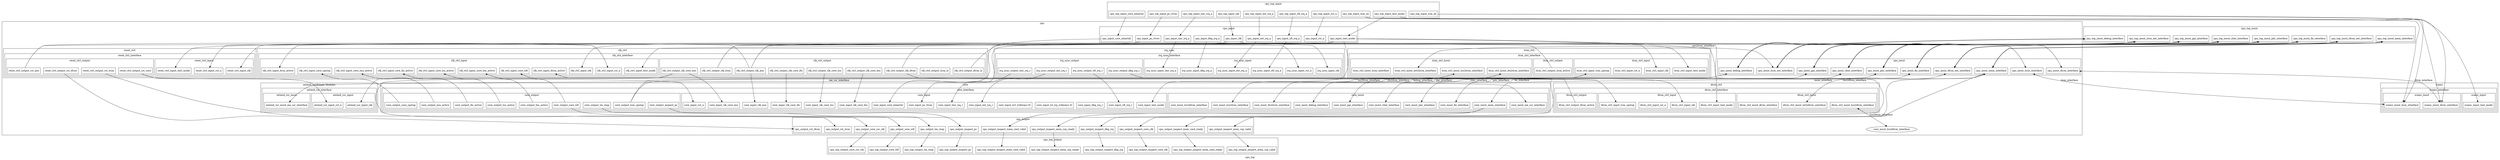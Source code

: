 digraph cluster_cpu_top {
label = "cpu_top";

subgraph cpu_top_interface {
label = "cpu_top_interface";

subgraph cluster_cpu_top_input {
    label = "cpu_top_input";
    cpu_top_input_pc_rtvec  [ shape=box, label="cpu_top_input_pc_rtvec", color="black", fontcolor="black" ];
    cpu_top_input_core_mhartid  [ shape=box, label="cpu_top_input_core_mhartid", color="black", fontcolor="black" ];
    cpu_top_input_ext_irq_a  [ shape=box, label="cpu_top_input_ext_irq_a", color="black", fontcolor="black" ];
    cpu_top_input_sft_irq_a  [ shape=box, label="cpu_top_input_sft_irq_a", color="black", fontcolor="black" ];
    cpu_top_input_tmr_irq_a  [ shape=box, label="cpu_top_input_tmr_irq_a", color="black", fontcolor="black" ];
    cpu_top_input_tcm_sd  [ shape=box, label="cpu_top_input_tcm_sd", color="black", fontcolor="black" ];
    cpu_top_input_tcm_ds  [ shape=box, label="cpu_top_input_tcm_ds", color="black", fontcolor="black" ];
    cpu_top_input_test_mode  [ shape=box, label="cpu_top_input_test_mode", color="black", fontcolor="black" ];
    cpu_top_input_clk  [ shape=box, label="cpu_top_input_clk", color="black", fontcolor="black" ];
    cpu_top_input_rst_n  [ shape=box, label="cpu_top_input_rst_n", color="black", fontcolor="black" ];
};

subgraph cluster_cpu_top_output {
    label = "cpu_top_output";
    cpu_top_output_inspect_pc  [ shape=box, label="cpu_top_output_inspect_pc", color="black", fontcolor="black" ];
    cpu_top_output_inspect_dbg_irq  [ shape=box, label="cpu_top_output_inspect_dbg_irq", color="black", fontcolor="black" ];
    cpu_top_output_inspect_mem_cmd_valid  [ shape=box, label="cpu_top_output_inspect_mem_cmd_valid", color="black", fontcolor="black" ];
    cpu_top_output_inspect_mem_cmd_ready  [ shape=box, label="cpu_top_output_inspect_mem_cmd_ready", color="black", fontcolor="black" ];
    cpu_top_output_inspect_mem_rsp_valid  [ shape=box, label="cpu_top_output_inspect_mem_rsp_valid", color="black", fontcolor="black" ];
    cpu_top_output_inspect_mem_rsp_ready  [ shape=box, label="cpu_top_output_inspect_mem_rsp_ready", color="black", fontcolor="black" ];
    cpu_top_output_inspect_core_clk  [ shape=box, label="cpu_top_output_inspect_core_clk", color="black", fontcolor="black" ];
    cpu_top_output_core_csr_clk  [ shape=box, label="cpu_top_output_core_csr_clk", color="black", fontcolor="black" ];
    cpu_top_output_core_wfi  [ shape=box, label="cpu_top_output_core_wfi", color="black", fontcolor="black" ];
    cpu_top_output_tm_stop  [ shape=box, label="cpu_top_output_tm_stop", color="black", fontcolor="black" ];
};

subgraph cluster_cpu_top_inout {
    label = "cpu_top_inout";
    cpu_top_inout_debug_interface  [ shape=box, label="cpu_top_inout_debug_interface", color="black", fontcolor="black" ];
    cpu_top_inout_itcm_ext_interface  [ shape=box, label="cpu_top_inout_itcm_ext_interface", color="black", fontcolor="black" ];
    cpu_top_inout_dtcm_ext_interface  [ shape=box, label="cpu_top_inout_dtcm_ext_interface", color="black", fontcolor="black" ];
    cpu_top_inout_ppi_interface  [ shape=box, label="cpu_top_inout_ppi_interface", color="black", fontcolor="black" ];
    cpu_top_inout_clint_interface  [ shape=box, label="cpu_top_inout_clint_interface", color="black", fontcolor="black" ];
    cpu_top_inout_plic_interface  [ shape=box, label="cpu_top_inout_plic_interface", color="black", fontcolor="black" ];
    cpu_top_inout_fio_interface  [ shape=box, label="cpu_top_inout_fio_interface", color="black", fontcolor="black" ];
    cpu_top_inout_mem_interface  [ shape=box, label="cpu_top_inout_mem_interface", color="black", fontcolor="black" ];
};

}

subgraph cluster_cpu {
label="cpu";

subgraph cpu_interface {
label = "cpu_interface";

subgraph cluster_cpu_input {
    label = "cpu_input";
    cpu_input_pc_rtvec  [ shape=box, label="cpu_input_pc_rtvec", color="black", fontcolor="black" ];
    cpu_input_core_mhartid  [ shape=box, label="cpu_input_core_mhartid", color="black", fontcolor="black" ];
    cpu_input_dbg_irq_a  [ shape=box, label="cpu_input_dbg_irq_a", color="black", fontcolor="black" ];
    cpu_input_ext_irq_a  [ shape=box, label="cpu_input_ext_irq_a", color="black", fontcolor="black" ];
    cpu_input_sft_irq_a  [ shape=box, label="cpu_input_sft_irq_a", color="black", fontcolor="black" ];
    cpu_input_tmr_irq_a  [ shape=box, label="cpu_input_tmr_irq_a", color="black", fontcolor="black" ];
    cpu_input_test_mode  [ shape=box, label="cpu_input_test_mode", color="black", fontcolor="black" ];
    cpu_input_clk  [ shape=box, label="cpu_input_clk", color="black", fontcolor="black" ];
    cpu_input_rst_n  [ shape=box, label="cpu_input_rst_n", color="black", fontcolor="black" ];
};

subgraph cluster_cpu_output {
    label = "cpu_output";
    cpu_output_inspect_pc  [ shape=box, label="cpu_output_inspect_pc", color="black", fontcolor="black" ];
    cpu_output_inspect_dbg_irq  [ shape=box, label="cpu_output_inspect_dbg_irq", color="black", fontcolor="black" ];
    cpu_output_inspect_mem_cmd_valid  [ shape=box, label="cpu_output_inspect_mem_cmd_valid", color="black", fontcolor="black" ];
    cpu_output_inspect_mem_cmd_ready  [ shape=box, label="cpu_output_inspect_mem_cmd_ready", color="black", fontcolor="black" ];
    cpu_output_inspect_mem_rsp_valid  [ shape=box, label="cpu_output_inspect_mem_rsp_valid", color="black", fontcolor="black" ];
    cpu_output_inspect_mem_rsp_ready  [ shape=box, label="cpu_output_inspect_mem_rsp_ready", color="black", fontcolor="black" ];
    cpu_output_inspect_core_clk  [ shape=box, label="cpu_output_inspect_core_clk", color="black", fontcolor="black" ];
    cpu_output_core_csr_clk  [ shape=box, label="cpu_output_core_csr_clk", color="black", fontcolor="black" ];
    cpu_output_rst_itcm  [ shape=box, label="cpu_output_rst_itcm", color="black", fontcolor="black" ];
    cpu_output_rst_dtcm  [ shape=box, label="cpu_output_rst_dtcm", color="black", fontcolor="black" ];
    cpu_output_core_wfi  [ shape=box, label="cpu_output_core_wfi", color="black", fontcolor="black" ];
    cpu_output_tm_stop  [ shape=box, label="cpu_output_tm_stop", color="black", fontcolor="black" ];
};

subgraph cluster_cpu_inout {
    label = "cpu_inout";
    cpu_inout_debug_interface  [ shape=box, label="cpu_inout_debug_interface", color="black", fontcolor="black" ];
    cpu_inout_itcm_ext_interface  [ shape=box, label="cpu_inout_itcm_ext_interface", color="black", fontcolor="black" ];
    cpu_inout_dtcm_ext_interface  [ shape=box, label="cpu_inout_dtcm_ext_interface", color="black", fontcolor="black" ];
    cpu_inout_ppi_interface  [ shape=box, label="cpu_inout_ppi_interface", color="black", fontcolor="black" ];
    cpu_inout_clint_interface  [ shape=box, label="cpu_inout_clint_interface", color="black", fontcolor="black" ];
    cpu_inout_plic_interface  [ shape=box, label="cpu_inout_plic_interface", color="black", fontcolor="black" ];
    cpu_inout_fio_interface  [ shape=box, label="cpu_inout_fio_interface", color="black", fontcolor="black" ];
    cpu_inout_mem_interface  [ shape=box, label="cpu_inout_mem_interface", color="black", fontcolor="black" ];
    cpu_inout_itcm_interface  [ shape=box, label="cpu_inout_itcm_interface", color="black", fontcolor="black" ];
    cpu_inout_dtcm_interface  [ shape=box, label="cpu_inout_dtcm_interface", color="black", fontcolor="black" ];
};

}

subgraph cluster_reset_ctrl {
label = "reset_ctrl";

subgraph cluster_reset_ctrl_interface {
label = "reset_ctrl_interface";

subgraph cluster_reset_ctrl_input {
    label = "reset_ctrl_input";
    reset_ctrl_input_clk  [ shape=box, label="reset_ctrl_input_clk", color="black", fontcolor="black" ];
    reset_ctrl_input_rst_n  [ shape=box, label="reset_ctrl_input_rst_n", color="black", fontcolor="black" ];
    reset_ctrl_input_test_mode  [ shape=box, label="reset_ctrl_input_test_mode", color="black", fontcolor="black" ];
}

subgraph cluster_reset_ctrl_output {
    label = "reset_ctrl_output";
    reset_ctrl_output_rst_core  [ shape=box, label="reset_ctrl_output_rst_core", color="black", fontcolor="black" ];
    reset_ctrl_output_rst_itcm  [ shape=box, label="reset_ctrl_output_rst_itcm", color="black", fontcolor="black" ];
    reset_ctrl_output_rst_dtcm  [ shape=box, label="reset_ctrl_output_rst_dtcm", color="black", fontcolor="black" ];
    reset_ctrl_output_rst_aon  [ shape=box, label="reset_ctrl_output_rst_aon", color="black", fontcolor="black" ];
}

subgraph cluster_reset_ctrl_inout {
    label = "reset_ctrl_inout";
}

}

}

subgraph cluster_clk_ctrl {
label = "clk_ctrl";

subgraph cluster_clk_ctrl_interface {
label = "clk_ctrl_interface";

subgraph cluster_clk_ctrl_input {
    label = "clk_ctrl_input";
    clk_ctrl_input_clk  [ shape=box, label="clk_ctrl_input_clk", color="black", fontcolor="black" ];
    clk_ctrl_input_rst_n  [ shape=box, label="clk_ctrl_input_rst_n", color="black", fontcolor="black" ];
    clk_ctrl_input_test_mode  [ shape=box, label="clk_ctrl_input_test_mode", color="black", fontcolor="black" ];
    clk_ctrl_input_core_cgstop  [ shape=box, label="clk_ctrl_input_core_cgstop", color="black", fontcolor="black" ];
    clk_ctrl_input_core_ifu_active  [ shape=box, label="clk_ctrl_input_core_ifu_active", color="black", fontcolor="black" ];
    clk_ctrl_input_core_exu_active  [ shape=box, label="clk_ctrl_input_core_exu_active", color="black", fontcolor="black" ];
    clk_ctrl_input_core_lsu_active  [ shape=box, label="clk_ctrl_input_core_lsu_active", color="black", fontcolor="black" ];
    clk_ctrl_input_core_biu_active  [ shape=box, label="clk_ctrl_input_core_biu_active", color="black", fontcolor="black" ];
    clk_ctrl_input_itcm_active  [ shape=box, label="clk_ctrl_input_itcm_active", color="black", fontcolor="black" ];
    clk_ctrl_input_dtcm_active  [ shape=box, label="clk_ctrl_input_dtcm_active", color="black", fontcolor="black" ];
    clk_ctrl_input_core_wfi  [ shape=box, label="clk_ctrl_input_core_wfi", color="black", fontcolor="black" ];
}

subgraph cluster_clk_ctrl_output {
    label = "clk_ctrl_output";
    clk_ctrl_output_clk_aon  [ shape=box, label="clk_ctrl_output_clk_aon", color="black", fontcolor="black" ];
    clk_ctrl_output_itcm_ls  [ shape=box, label="clk_ctrl_output_itcm_ls", color="black", fontcolor="black" ];
    clk_ctrl_output_dtcm_ls  [ shape=box, label="clk_ctrl_output_dtcm_ls", color="black", fontcolor="black" ];
    clk_ctrl_output_clk_core_ifu  [ shape=box, label="clk_ctrl_output_clk_core_ifu", color="black", fontcolor="black" ];
    clk_ctrl_output_clk_core_exu  [ shape=box, label="clk_ctrl_output_clk_core_exu", color="black", fontcolor="black" ];
    clk_ctrl_output_clk_core_lsu  [ shape=box, label="clk_ctrl_output_clk_core_lsu", color="black", fontcolor="black" ];
    clk_ctrl_output_clk_core_biu  [ shape=box, label="clk_ctrl_output_clk_core_biu", color="black", fontcolor="black" ];
    clk_ctrl_output_clk_itcm  [ shape=box, label="clk_ctrl_output_clk_itcm", color="black", fontcolor="black" ];
    clk_ctrl_output_clk_dtcm  [ shape=box, label="clk_ctrl_output_clk_dtcm", color="black", fontcolor="black" ];
}

subgraph cluster_clk_ctrl_inout {
    label = "clk_ctrl_inout";
}

}

}

subgraph cluster_irq_sync {
label = "irq_sync";

subgraph cluster_irq_sync_interface {
label = "irq_sync_interface";

subgraph cluster_irq_sync_input {
    label = "irq_sync_input";
    irq_sync_input_clk  [ shape=box, label="irq_sync_input_clk", color="black", fontcolor="black" ];
    irq_sync_input_rst_n  [ shape=box, label="irq_sync_input_rst_n", color="black", fontcolor="black" ];
    irq_sync_input_ext_irq_a  [ shape=box, label="irq_sync_input_ext_irq_a", color="black", fontcolor="black" ];
    irq_sync_input_sft_irq_a  [ shape=box, label="irq_sync_input_sft_irq_a", color="black", fontcolor="black" ];
    irq_sync_input_tmr_irq_a  [ shape=box, label="irq_sync_input_tmr_irq_a", color="black", fontcolor="black" ];
    irq_sync_input_dbg_irq_a  [ shape=box, label="irq_sync_input_dbg_irq_a", color="black", fontcolor="black" ];
}

subgraph cluster_irq_sync_output {
    label = "irq_sync_output";
    irq_sync_output_ext_irq_r  [ shape=box, label="irq_sync_output_ext_irq_r", color="black", fontcolor="black" ];
    irq_sync_output_sft_irq_r  [ shape=box, label="irq_sync_output_sft_irq_r", color="black", fontcolor="black" ];
    irq_sync_output_tmr_irq_r  [ shape=box, label="irq_sync_output_tmr_irq_r", color="black", fontcolor="black" ];
    irq_sync_output_dbg_irq_r  [ shape=box, label="irq_sync_output_dbg_irq_r", color="black", fontcolor="black" ];
}

subgraph cluster_irq_sync_inout {
    label = "irq_sync_inout";
}

}

}

subgraph cluster_extend_csr {
label = "extend_csr(Empty Module)";

subgraph cluster_extend_csr_interface {
label = "extend_csr_interface";

subgraph cluster_extend_csr_input {
    label = "extend_csr_input";
    extend_csr_input_clk  [ shape=box, label="extend_csr_input_clk", color="black", fontcolor="black" ];
    extend_csr_input_rst_n  [ shape=box, label="extend_csr_input_rst_n", color="black", fontcolor="black" ];
}

subgraph cluster_extend_csr_output {
    label = "extend_csr_output";
}

subgraph cluster_extend_csr_inout {
    label = "extend_csr_inout";
    extend_csr_inout_eai_csr_interface  [ shape=box, label="extend_csr_inout_eai_csr_interface", color="black", fontcolor="black" ];
}

}

}

subgraph cluster_core {
label="core";

subgraph cluster_core_interface {
label = "core_interface";

subgraph cluster_core_input {
    label = "core_input";
    core_input_pc_rtvec  [ shape=box, label="core_input_pc_rtvec", color="black", fontcolor="black" ];
    core_input_core_mhartid  [ shape=box, label="core_input_core_mhartid", color="black", fontcolor="black" ];
    core_input_dbg_irq_r  [ shape=box, label="core_input_dbg_irq_r", color="black", fontcolor="black" ];
    core_input_lcl_irq_r  [ shape=box, label="core_input_lcl_irq_r(Always 0)", color="black", fontcolor="black" ];
    core_input_evt_r  [ shape=box, label="core_input_evt_r(Always 0)", color="black", fontcolor="black" ];
    core_input_ext_irq_r  [ shape=box, label="core_input_ext_irq_r", color="black", fontcolor="black" ];
    core_input_sft_irq_r  [ shape=box, label="core_input_sft_irq_r", color="black", fontcolor="black" ];
    core_input_tmr_irq_r  [ shape=box, label="core_input_tmr_irq_r", color="black", fontcolor="black" ];
    core_input_clk_core_ifu  [ shape=box, label="core_input_clk_core_ifu", color="black", fontcolor="black" ];
    core_input_clk_core_exu  [ shape=box, label="core_input_clk_core_exu", color="black", fontcolor="black" ];
    core_input_clk_core_lsu  [ shape=box, label="core_input_clk_core_lsu", color="black", fontcolor="black" ];
    core_input_clk_core_biu  [ shape=box, label="core_input_clk_core_biu", color="black", fontcolor="black" ];
    core_input_clk_aon  [ shape=box, label="core_input_clk_aon", color="black", fontcolor="black" ];
    core_input_test_mode  [ shape=box, label="core_input_test_mode", color="black", fontcolor="black" ];
    core_input_rst_n  [ shape=box, label="core_input_rst_n", color="black", fontcolor="black" ];
}

subgraph cluster_core_output {
    label = "core_output";
    core_output_inspect_pc  [ shape=box, label="core_output_inspect_pc", color="black", fontcolor="black" ];
    core_output_core_wfi  [ shape=box, label="core_output_core_wfi", color="black", fontcolor="black" ];
    core_output_tm_stop  [ shape=box, label="core_output_tm_stop", color="black", fontcolor="black" ];
    core_output_core_cgstop  [ shape=box, label="core_output_core_cgstop", color="black", fontcolor="black" ];
    core_output_tcm_cgstop  [ shape=box, label="core_output_tcm_cgstop", color="black", fontcolor="black" ];
    core_output_exu_active  [ shape=box, label="core_output_exu_active", color="black", fontcolor="black" ];
    core_output_ifu_active  [ shape=box, label="core_output_ifu_active", color="black", fontcolor="black" ];
    core_output_lsu_active  [ shape=box, label="core_output_lsu_active", color="black", fontcolor="black" ];
    core_output_biu_active  [ shape=box, label="core_output_biu_active", color="black", fontcolor="black" ];
}

subgraph cluster_core_inout {
    label = "core_inout";
    core_inout_eai_csr_interface  [ shape=box, label="core_inout_eai_csr_interface", color="black", fontcolor="black" ];
    core_inout_debug_interface  [ shape=box, label="core_inout_debug_interface", color="black", fontcolor="black" ];
    core_inout_ifu2itcm_interface  [ shape=box, label="core_inout_ifu2itcm_interface", color="black", fontcolor="black" ];
    core_inout_ppi_interface  [ shape=box, label="core_inout_ppi_interface", color="black", fontcolor="black" ];
    core_inout_clint_interface  [ shape=box, label="core_inout_clint_interface", color="black", fontcolor="black" ];
    core_inout_plic_interface  [ shape=box, label="core_inout_plic_interface", color="black", fontcolor="black" ];
    core_inout_fio_interface  [ shape=box, label="core_inout_fio_interface", color="black", fontcolor="black" ];
    core_inout_mem_interface  [ shape=box, label="core_inout_mem_interface", color="black", fontcolor="black" ];
    core_inout_lsu2itcm_interface  [ shape=box, label="core_inout_lsu2itcm_interface", color="black", fontcolor="black" ];
    core_inout_isu2dtcm_interface  [ shape=box, label="core_inout_lsu2dtcm_interface", color="black", fontcolor="black" ];
}

}

// core_input
// core_output
// core_inout
// wire
}

subgraph cluster_itcm_ctrl {
label = "itcm_ctrl";

subgraph cluster_itcm_ctrl_interface {
label = "itcm_ctrl_interface";

subgraph cluster_itcm_ctrl_input {
    label = "itcm_ctrl_input";
    itcm_ctrl_input_test_mode  [ shape=box, label="itcm_ctrl_input_test_mode", color="black", fontcolor="black" ];
    itcm_ctrl_input_clk  [ shape=box, label="itcm_ctrl_input_clk", color="black", fontcolor="black" ];
    itcm_ctrl_input_rst_n  [ shape=box, label="itcm_ctrl_input_rst_n", color="black", fontcolor="black" ];
    itcm_ctrl_input_tcm_cgstop  [ shape=box, label="itcm_ctrl_input_tcm_cgstop", color="black", fontcolor="black" ];
}

subgraph cluster_itcm_ctrl_output {
    label = "itcm_ctrl_output";
    itcm_ctrl_output_itcm_active  [ shape=box, label="itcm_ctrl_output_itcm_active", color="black", fontcolor="black" ];
}

subgraph cluster_itcm_ctrl_inout {
    label = "itcm_ctrl_inout";
    itcm_ctrl_inout_ifu2itcm_interface  [ shape=box, label="itcm_ctrl_inout_ifu2itcm_interface", color="black", fontcolor="black" ];
    itcm_ctrl_inout_lsu2itcm_interface  [ shape=box, label="itcm_ctrl_inout_lsu2itcm_interface", color="black", fontcolor="black" ];
    itcm_ctrl_inout_ext2itcm_interface  [ shape=box, label="itcm_ctrl_inout_ext2itcm_interface", color="black", fontcolor="black" ];
    itcm_ctrl_inout_itcm_interface  [ shape=box, label="itcm_ctrl_inout_itcm_interface", color="black", fontcolor="black" ];
}

}

}

subgraph cluster_dtcm_ctrl {
label = "dtcm_ctrl";

subgraph cluster_dtcm_ctrl_interface {
label = "dtcm_ctrl_interface";

subgraph cluster_dtcm_ctrl_input {
    label = "dtcm_ctrl_input";
    dtcm_ctrl_input_test_mode  [ shape=box, label="dtcm_ctrl_input_test_mode", color="black", fontcolor="black" ];
    dtcm_ctrl_input_clk  [ shape=box, label="dtcm_ctrl_input_clk", color="black", fontcolor="black" ];
    dtcm_ctrl_input_rst_n  [ shape=box, label="dtcm_ctrl_input_rst_n", color="black", fontcolor="black" ];
    dtcm_ctrl_input_tcm_cgstop  [ shape=box, label="dtcm_ctrl_input_tcm_cgstop", color="black", fontcolor="black" ];
}

subgraph cluster_dtcm_ctrl_output {
    label = "dtcm_ctrl_output";
    dtcm_ctrl_output_dtcm_active  [ shape=box, label="dtcm_ctrl_output_dtcm_active", color="black", fontcolor="black" ];
}

subgraph cluster_dtcm_ctrl_inout {
    label = "dtcm_ctrl_inout";
    dtcm_ctrl_inout_lsu2dtcm_interface  [ shape=box, label="dtcm_ctrl_inout_lsu2dtcm_interface", color="black", fontcolor="black" ];
    dtcm_ctrl_inout_ext2dtcm_interface  [ shape=box, label="dtcm_ctrl_inout_ext2dtcm_interface", color="black", fontcolor="black" ];
    dtcm_ctrl_inout_dtcm_interface  [ shape=box, label="dtcm_ctrl_inout_dtcm_interface", color="black", fontcolor="black" ];
}

}

}

// cpu_input
cpu_input_pc_rtvec -> core_input_pc_rtvec  [ color="black" ];
cpu_input_core_mhartid -> core_input_core_mhartid  [ color="black" ];
cpu_input_dbg_irq_a -> irq_sync_input_dbg_irq_a  [ color="black" ];
cpu_input_ext_irq_a -> irq_sync_input_ext_irq_a  [ color="black" ];
cpu_input_sft_irq_a -> irq_sync_input_sft_irq_a  [ color="black" ];
cpu_input_tmr_irq_a -> irq_sync_input_tmr_irq_a  [ color="black" ];
cpu_input_test_mode -> reset_ctrl_input_test_mode  [ color="black" ];
cpu_input_test_mode -> clk_ctrl_input_test_mode  [ color="black" ];
cpu_input_test_mode -> core_input_test_mode  [ color="black" ];
cpu_input_test_mode -> itcm_ctrl_input_test_mode  [ color="black" ];
cpu_input_test_mode -> dtcm_ctrl_input_test_mode  [ color="black" ];
cpu_input_clk -> clk_ctrl_input_clk  [ color="black" ];
// cpu_output
core_output_inspect_pc -> cpu_output_inspect_pc  [ color="black" ];
irq_sync_output_dbg_irq_r -> cpu_output_inspect_dbg_irq  [ color="black" ];
core_inout_mem_interface -> cpu_output_inspect_mem_cmd_valid  [ color="black" ];
cpu_inout_mem_interface -> cpu_output_inspect_mem_cmd_ready  [ color="black" ];
cpu_inout_mem_interface -> cpu_output_inspect_mem_rsp_valid  [ color="black" ];
core_inout_mem_interface -> cpu_output_inspect_mem_rsp_ready  [ color="black" ];
cpu_input_clk -> cpu_output_inspect_core_clk  [ color="black" ];
clk_ctrl_output_clk_core_exu -> cpu_output_core_csr_clk  [ color="black" ];
reset_ctrl_output_rst_itcm -> cpu_output_rst_itcm  [ color="black" ];
reset_ctrl_output_rst_dtcm -> cpu_output_rst_dtcm  [ color="black" ];
core_output_core_wfi -> cpu_output_core_wfi  [ color="black" ];
core_output_core_wfi -> clk_ctrl_input_core_wfi  [ color="black" ];
core_output_tm_stop -> cpu_output_tm_stop  [ color="black" ];
clk_ctrl_input_rst_n -> reset_ctrl_input_rst_n  [ color="black" ];
// cpu_inout
cpu_inout_debug_interface -> core_inout_debug_interface  [ dir="both", color="black", label="debug_interface" ];
cpu_inout_itcm_ext_interface -> itcm_ctrl_inout_ext2itcm_interface  [ dir="both", color="black", label="ext2itcm_interface" ];
cpu_inout_dtcm_ext_interface -> dtcm_ctrl_inout_ext2dtcm_interface  [ dir="both", color="black", label="ext2dtcm_interface" ];
cpu_inout_ppi_interface -> core_inout_ppi_interface  [ dir="both", color="black", label="ppi_interface" ];
cpu_inout_clint_interface -> core_inout_clint_interface  [ dir="both", color="black", label="clint_interface" ];
cpu_inout_plic_interface -> core_inout_plic_interface  [ dir="both", color="black", label="plic_interface" ];
cpu_inout_fio_interface -> core_inout_fio_interface  [ dir="both", color="black", label="fio_interface" ];
cpu_inout_mem_interface -> core_inout_mem_interface  [ dir="both", color="black", label="mem_interface" ];
clk_ctrl_output_clk_aon -> cpu_inout_itcm_interface  [ color="black" ];
clk_ctrl_output_clk_itcm -> cpu_inout_itcm_interface  [ color="black" ];
clk_ctrl_output_dtcm_ls -> cpu_inout_dtcm_interface  [ color="black" ];
clk_ctrl_output_clk_dtcm -> cpu_inout_dtcm_interface  [ color="black" ];
// wire
core_output_core_cgstop -> clk_ctrl_input_core_cgstop  [ color="black" ];
core_output_tcm_cgstop -> itcm_ctrl_input_tcm_cgstop  [ color="black" ];
core_output_tcm_cgstop -> dtcm_ctrl_input_tcm_cgstop  [ color="black" ];
core_output_ifu_active -> clk_ctrl_input_core_ifu_active  [ color="black" ];
core_output_exu_active -> clk_ctrl_input_core_exu_active  [ color="black" ];
core_output_lsu_active -> clk_ctrl_input_core_lsu_active  [ color="black" ];
core_output_biu_active -> clk_ctrl_input_core_biu_active  [ color="black" ];
reset_ctrl_output_rst_core -> extend_csr_input_rst_n  [ color="black" ];
reset_ctrl_output_rst_core -> core_input_rst_n  [ color="black" ];
clk_ctrl_output_clk_core_ifu -> core_input_clk_core_ifu  [ color="black" ];
clk_ctrl_output_clk_core_exu -> extend_csr_input_clk  [ color="black" ];
clk_ctrl_output_clk_core_exu -> core_input_clk_core_exu  [ color="black" ];
clk_ctrl_output_clk_core_lsu -> core_input_clk_core_lsu  [ color="black" ];
clk_ctrl_output_clk_core_biu -> core_input_clk_core_biu  [ color="black" ];
clk_ctrl_output_clk_itcm -> itcm_ctrl_input_clk  [ color="black" ];
itcm_ctrl_output_itcm_active -> clk_ctrl_input_itcm_active  [ color="black" ];
clk_ctrl_output_clk_dtcm -> dtcm_ctrl_input_clk  [ color="black" ];
dtcm_ctrl_output_dtcm_active -> clk_ctrl_input_dtcm_active  [ color="black" ];
reset_ctrl_output_rst_aon -> clk_ctrl_input_rst_n  [ color="black" ];
reset_ctrl_output_rst_aon -> irq_sync_input_rst_n  [ color="black" ];
clk_ctrl_output_clk_aon -> reset_ctrl_input_clk  [ color="black" ];
clk_ctrl_output_clk_aon -> irq_sync_input_clk  [ color="black" ];
clk_ctrl_output_clk_aon -> core_input_clk_aon  [ color="black" ];
irq_sync_output_ext_irq_r -> core_input_ext_irq_r  [ color="black" ];
irq_sync_output_sft_irq_r -> core_input_sft_irq_r  [ color="black" ];
irq_sync_output_tmr_irq_r -> core_input_tmr_irq_r  [ color="black" ];
itcm_ctrl_inout_ifu2itcm_interface -> core_inout_ifu2itcm_interface  [ dir="both", color="black", label="ifu2itcm_interface" ];
itcm_ctrl_inout_lsu2itcm_interface -> core_inout_lsu2itcm_interface  [ dir="both", color="black", label="lus2itcm_interface" ];
dtcm_ctrl_inout_lsu2dtcm_interface -> core_inout_lsu2dtcm_interface  [ dir="both", color="black", label="lsu2dtcm_interface" ];
extend_csr_inout_eai_csr_interface -> core_inout_eai_csr_interface  [ dir="both", color="black", label="eai_csr_interface" ];
}

subgraph cluster_srams {
label = "srams";

subgraph cluster_srams_interface {
label = "srams_interface";

subgraph cluster_srams_input {
    label = "srams_input";
    srams_input_test_mode  [ shape=box, label="srams_input_test_mode", color="black", fontcolor="black" ];
}

subgraph cluster_srams_output {
    label = "srams_output";
}

subgraph cluster_srams_inout {
    label = "srams_inout";
    srams_inout_itcm_interface  [ shape=box, label="srams_inout_itcm_interface", color="black", fontcolor="black" ];
    srams_inout_dtcm_interface  [ shape=box, label="srams_inout_dtcm_interface", color="black", fontcolor="black" ];
}

}

}

// cpu_top_input
cpu_top_input_pc_rtvec -> cpu_input_pc_rtvec  [ color="black" ];
cpu_top_input_core_mhartid -> cpu_input_core_mhartid  [ color="black" ];
cpu_top_input_ext_irq_a -> cpu_input_ext_irq_a  [ color="black" ];
cpu_top_input_sft_irq_a -> cpu_input_sft_irq_a  [ color="black" ];
cpu_top_input_tmr_irq_a -> cpu_input_tmr_irq_a  [ color="black" ];
cpu_top_input_tcm_sd -> srams_inout_itcm_interface  [ color="black" ];
cpu_top_input_tcm_sd -> srams_inout_dtcm_interface  [ color="black" ];
cpu_top_input_tcm_ds -> srams_inout_itcm_interface  [ color="black" ];
cpu_top_input_tcm_ds -> srams_inout_dtcm_interface  [ color="black" ];
cpu_top_input_test_mode -> cpu_input_test_mode  [ color="black" ];
cpu_top_input_test_mode -> srams_input_test_mode  [ color="black" ];
cpu_top_input_clk -> cpu_input_clk  [ color="black" ];
cpu_top_input_rst_n -> cpu_input_rst_n  [ color="black" ];
// cpu_top_output
cpu_output_inspect_pc -> cpu_top_output_inspect_pc  [ color="black" ];
cpu_output_inspect_dbg_irq -> cpu_top_output_inspect_dbg_irq  [ color="black" ];
cpu_output_inspect_mem_cmd_valid -> cpu_top_output_inspect_mem_cmd_valid  [ color="black" ];
cpu_output_inspect_mem_cmd_ready -> cpu_top_output_inspect_mem_cmd_ready  [ color="black" ];
cpu_output_inspect_mem_rsp_valid -> cpu_top_output_inspect_mem_rsp_valid  [ color="black" ];
cpu_output_inspect_mem_rsp_ready -> cpu_top_output_inspect_mem_rsp_ready  [ color="black" ];
cpu_output_inspect_core_clk -> cpu_top_output_inspect_core_clk  [ color="black" ];
cpu_output_core_csr_clk -> cpu_top_output_core_csr_clk  [ color="black" ];
cpu_output_core_wfi -> cpu_top_output_core_wfi  [ color="black" ];
cpu_output_tm_stop -> cpu_top_output_tm_stop  [ color="black" ];
// cpu_top_inout
cpu_top_inout_debug_interface -> cpu_inout_debug_interface  [ dir="both", style="bold", color="black" ];
cpu_top_inout_itcm_ext_interface -> cpu_inout_itcm_ext_interface  [ dir="both", style="bold", color="black" ];
cpu_top_inout_dtcm_ext_interface -> cpu_inout_dtcm_ext_interface  [ dir="both", style="bold", color="black" ];
cpu_top_inout_ppi_interface -> cpu_inout_ppi_interface  [ dir="both", style="bold", color="black" ];
cpu_top_inout_clint_interface -> cpu_inout_clint_interface  [ dir="both", style="bold", color="black" ];
cpu_top_inout_plic_interface -> cpu_inout_plic_interface  [ dir="both", style="bold", color="black" ];
cpu_top_inout_fio_interface -> cpu_inout_fio_interface  [ dir="both", style="bold", color="black" ];
cpu_top_inout_mem_interface -> cpu_inout_mem_interface  [ dir="both", style="bold", color="black" ];
// wire
cpu_inout_itcm_interface -> srams_inout_itcm_interface  [ dir="both", color="black", label="itcm_interface" ];
cpu_inout_dtcm_interface -> srams_inout_dtcm_interface  [ dir="both", color="black", label="dtcm_interface" ];
}